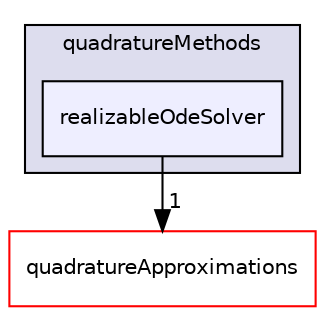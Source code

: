 digraph "realizableOdeSolver" {
  bgcolor=transparent;
  compound=true
  node [ fontsize="10", fontname="Helvetica"];
  edge [ labelfontsize="10", labelfontname="Helvetica"];
  subgraph clusterdir_259a5a6e928303d9988273e835fb5828 {
    graph [ bgcolor="#ddddee", pencolor="black", label="quadratureMethods" fontname="Helvetica", fontsize="10", URL="dir_259a5a6e928303d9988273e835fb5828.html"]
  dir_2612563b4083475ff22b486e956a9eea [shape=box, label="realizableOdeSolver", style="filled", fillcolor="#eeeeff", pencolor="black", URL="dir_2612563b4083475ff22b486e956a9eea.html"];
  }
  dir_719cf215453ac00ed8aac873f3732925 [shape=box label="quadratureApproximations" color="red" URL="dir_719cf215453ac00ed8aac873f3732925.html"];
  dir_2612563b4083475ff22b486e956a9eea->dir_719cf215453ac00ed8aac873f3732925 [headlabel="1", labeldistance=1.5 headhref="dir_000323_000242.html"];
}
